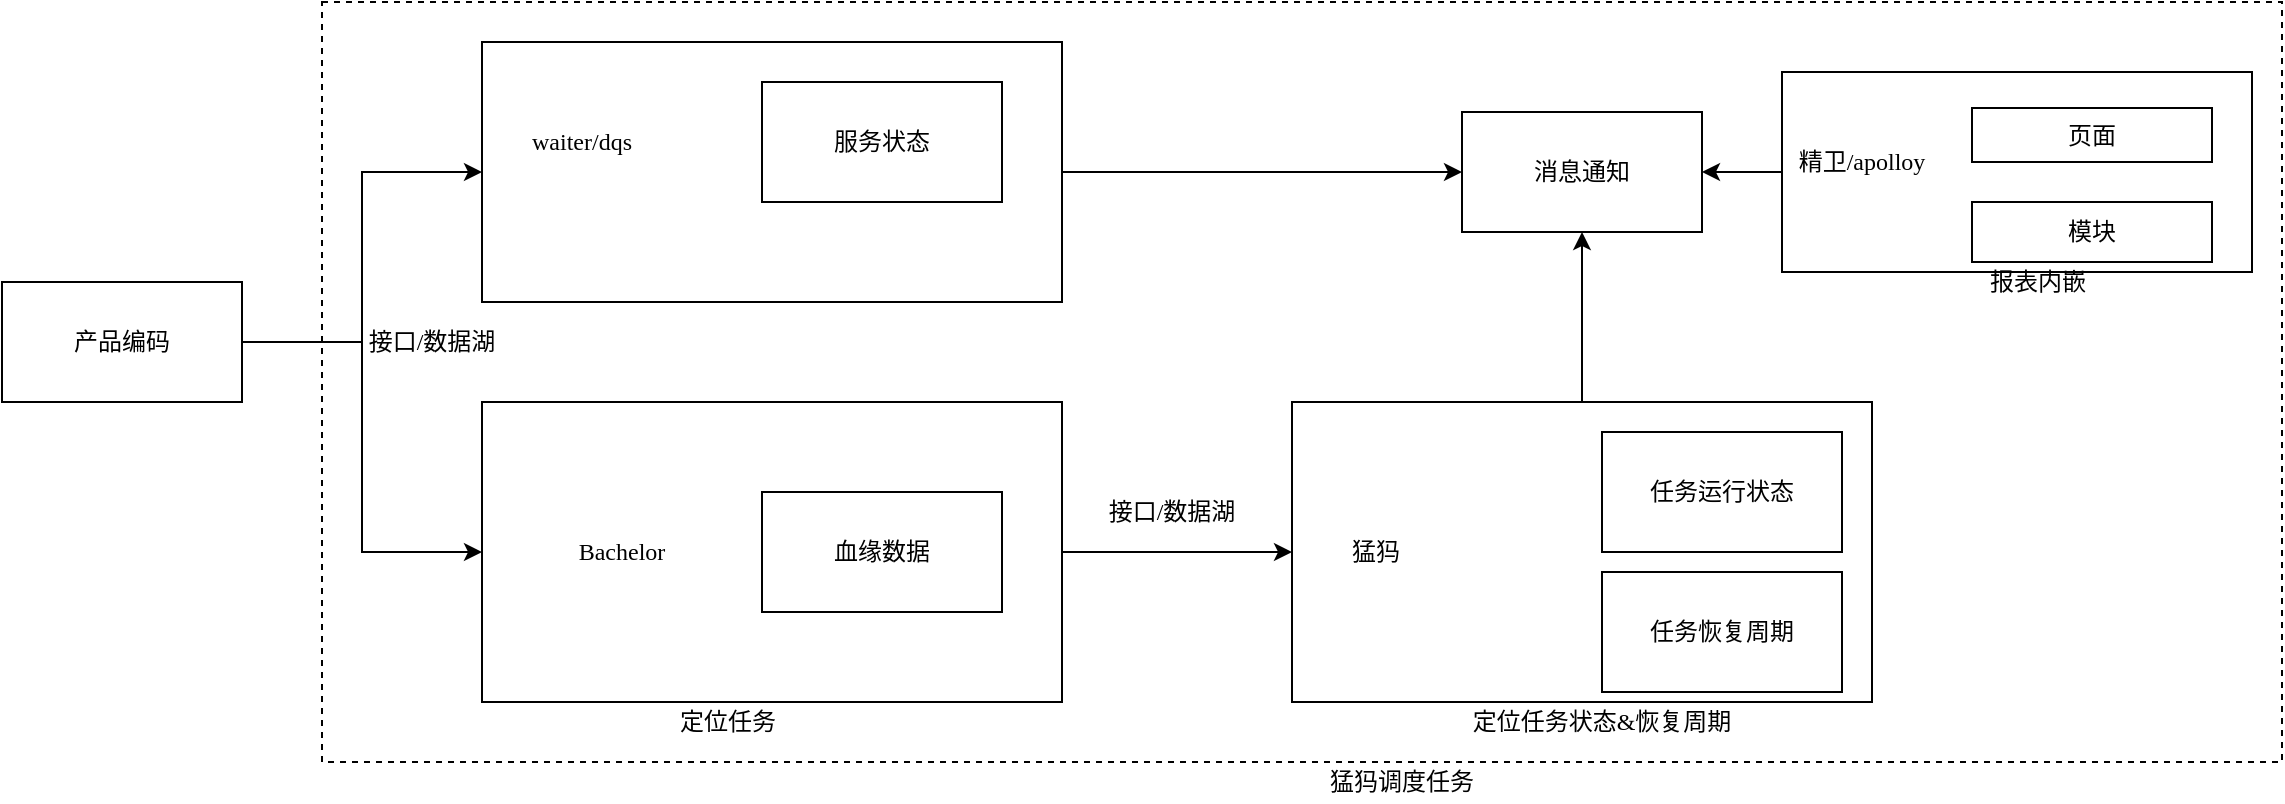 <mxfile version="22.1.12" type="github">
  <diagram name="第 1 页" id="KkKqYq8ntRkavTfjJMW6">
    <mxGraphModel dx="1594" dy="824" grid="1" gridSize="10" guides="1" tooltips="1" connect="1" arrows="1" fold="1" page="1" pageScale="1" pageWidth="827" pageHeight="1169" math="0" shadow="0">
      <root>
        <mxCell id="0" />
        <mxCell id="1" parent="0" />
        <mxCell id="EpLCG8jxDJ9j_rdvbxRa-1" value="" style="rounded=0;whiteSpace=wrap;html=1;dashed=1;fontFamily=微软雅黑;" parent="1" diagramCategory="general" diagramName="RoundedRectangle" vertex="1">
          <mxGeometry x="220" y="30" width="980" height="380" as="geometry" />
        </mxCell>
        <mxCell id="EpLCG8jxDJ9j_rdvbxRa-2" style="edgeStyle=orthogonalEdgeStyle;rounded=0;orthogonalLoop=1;jettySize=auto;html=1;exitX=0.5;exitY=0;exitDx=0;exitDy=0;entryX=0.5;entryY=1;entryDx=0;entryDy=0;fontFamily=微软雅黑;" parent="1" source="EpLCG8jxDJ9j_rdvbxRa-3" target="EpLCG8jxDJ9j_rdvbxRa-18" edge="1">
          <mxGeometry relative="1" as="geometry" />
        </mxCell>
        <mxCell id="EpLCG8jxDJ9j_rdvbxRa-3" value="" style="rounded=0;whiteSpace=wrap;html=1;fontFamily=微软雅黑;" parent="1" diagramCategory="general" diagramName="Rectangle" vertex="1">
          <mxGeometry x="705" y="230" width="290" height="150" as="geometry" />
        </mxCell>
        <mxCell id="EpLCG8jxDJ9j_rdvbxRa-4" style="edgeStyle=orthogonalEdgeStyle;rounded=0;orthogonalLoop=1;jettySize=auto;html=1;exitX=1;exitY=0.5;exitDx=0;exitDy=0;entryX=0;entryY=0.5;entryDx=0;entryDy=0;fontFamily=微软雅黑;" parent="1" source="EpLCG8jxDJ9j_rdvbxRa-5" target="EpLCG8jxDJ9j_rdvbxRa-3" edge="1">
          <mxGeometry relative="1" as="geometry" />
        </mxCell>
        <mxCell id="EpLCG8jxDJ9j_rdvbxRa-5" value="" style="rounded=0;whiteSpace=wrap;html=1;fontFamily=微软雅黑;" parent="1" diagramCategory="general" diagramName="Rectangle" vertex="1">
          <mxGeometry x="300" y="230" width="290" height="150" as="geometry" />
        </mxCell>
        <mxCell id="EpLCG8jxDJ9j_rdvbxRa-6" value="血缘数据" style="rounded=0;whiteSpace=wrap;html=1;fontFamily=微软雅黑;" parent="1" diagramCategory="general" diagramName="RoundedRectangle" vertex="1">
          <mxGeometry x="440" y="275" width="120" height="60" as="geometry" />
        </mxCell>
        <mxCell id="EpLCG8jxDJ9j_rdvbxRa-7" value="任务运行状态" style="rounded=0;whiteSpace=wrap;html=1;fontFamily=微软雅黑;" parent="1" diagramCategory="general" diagramName="RoundedRectangle" vertex="1">
          <mxGeometry x="860" y="245" width="120" height="60" as="geometry" />
        </mxCell>
        <mxCell id="EpLCG8jxDJ9j_rdvbxRa-8" value="Bachelor" style="text;html=1;strokeColor=none;fillColor=none;align=center;verticalAlign=middle;whiteSpace=wrap;rounded=0;fontFamily=微软雅黑;" parent="1" diagramCategory="general" diagramName="text" vertex="1">
          <mxGeometry x="350" y="295" width="40" height="20" as="geometry" />
        </mxCell>
        <mxCell id="EpLCG8jxDJ9j_rdvbxRa-9" value="猛犸" style="text;html=1;strokeColor=none;fillColor=none;align=center;verticalAlign=middle;whiteSpace=wrap;rounded=0;fontFamily=微软雅黑;" parent="1" diagramCategory="general" diagramName="text" vertex="1">
          <mxGeometry x="727" y="295" width="40" height="20" as="geometry" />
        </mxCell>
        <mxCell id="EpLCG8jxDJ9j_rdvbxRa-10" value="任务恢复周期" style="rounded=0;whiteSpace=wrap;html=1;fontFamily=微软雅黑;" parent="1" diagramCategory="general" diagramName="RoundedRectangle" vertex="1">
          <mxGeometry x="860" y="315" width="120" height="60" as="geometry" />
        </mxCell>
        <mxCell id="EpLCG8jxDJ9j_rdvbxRa-11" style="edgeStyle=orthogonalEdgeStyle;rounded=0;orthogonalLoop=1;jettySize=auto;html=1;exitX=1;exitY=0.5;exitDx=0;exitDy=0;fontFamily=微软雅黑;" parent="1" source="EpLCG8jxDJ9j_rdvbxRa-13" target="EpLCG8jxDJ9j_rdvbxRa-5" edge="1">
          <mxGeometry relative="1" as="geometry" />
        </mxCell>
        <mxCell id="EpLCG8jxDJ9j_rdvbxRa-12" style="edgeStyle=orthogonalEdgeStyle;rounded=0;orthogonalLoop=1;jettySize=auto;html=1;exitX=1;exitY=0.5;exitDx=0;exitDy=0;fontFamily=微软雅黑;" parent="1" source="EpLCG8jxDJ9j_rdvbxRa-13" target="EpLCG8jxDJ9j_rdvbxRa-21" edge="1">
          <mxGeometry relative="1" as="geometry" />
        </mxCell>
        <mxCell id="EpLCG8jxDJ9j_rdvbxRa-13" value="产品编码" style="rounded=0;whiteSpace=wrap;html=1;fontFamily=微软雅黑;" parent="1" diagramCategory="general" diagramName="RoundedRectangle" vertex="1">
          <mxGeometry x="60" y="170" width="120" height="60" as="geometry" />
        </mxCell>
        <mxCell id="EpLCG8jxDJ9j_rdvbxRa-14" value="定位任务" style="text;html=1;strokeColor=none;fillColor=none;align=center;verticalAlign=middle;whiteSpace=wrap;rounded=0;fontFamily=微软雅黑;" parent="1" diagramCategory="general" diagramName="text" vertex="1">
          <mxGeometry x="390" y="380" width="66" height="20" as="geometry" />
        </mxCell>
        <mxCell id="EpLCG8jxDJ9j_rdvbxRa-15" value="接口/数据湖" style="text;html=1;strokeColor=none;fillColor=none;align=center;verticalAlign=middle;whiteSpace=wrap;rounded=0;fontFamily=微软雅黑;" parent="1" diagramCategory="general" diagramName="text" vertex="1">
          <mxGeometry x="610" y="275" width="70" height="20" as="geometry" />
        </mxCell>
        <mxCell id="EpLCG8jxDJ9j_rdvbxRa-16" value="定位任务状态&amp;amp;恢复周期" style="text;html=1;strokeColor=none;fillColor=none;align=center;verticalAlign=middle;whiteSpace=wrap;rounded=0;fontFamily=微软雅黑;" parent="1" diagramCategory="general" diagramName="text" vertex="1">
          <mxGeometry x="790" y="380" width="140" height="20" as="geometry" />
        </mxCell>
        <mxCell id="EpLCG8jxDJ9j_rdvbxRa-17" value="接口/数据湖" style="text;html=1;strokeColor=none;fillColor=none;align=center;verticalAlign=middle;whiteSpace=wrap;rounded=0;fontFamily=微软雅黑;" parent="1" diagramCategory="general" diagramName="text" vertex="1">
          <mxGeometry x="240" y="190" width="70" height="20" as="geometry" />
        </mxCell>
        <mxCell id="EpLCG8jxDJ9j_rdvbxRa-18" value="消息通知" style="rounded=0;whiteSpace=wrap;html=1;fontFamily=微软雅黑;" parent="1" diagramCategory="general" diagramName="RoundedRectangle" vertex="1">
          <mxGeometry x="790" y="85" width="120" height="60" as="geometry" />
        </mxCell>
        <mxCell id="EpLCG8jxDJ9j_rdvbxRa-19" value="猛犸调度任务" style="text;html=1;strokeColor=none;fillColor=none;align=center;verticalAlign=middle;whiteSpace=wrap;rounded=0;dashed=1;fontFamily=微软雅黑;" parent="1" diagramCategory="general" diagramName="text" vertex="1">
          <mxGeometry x="690" y="410" width="140" height="20" as="geometry" />
        </mxCell>
        <mxCell id="EpLCG8jxDJ9j_rdvbxRa-20" style="edgeStyle=orthogonalEdgeStyle;rounded=0;orthogonalLoop=1;jettySize=auto;html=1;exitX=1;exitY=0.5;exitDx=0;exitDy=0;entryX=0;entryY=0.5;entryDx=0;entryDy=0;fontFamily=微软雅黑;" parent="1" source="EpLCG8jxDJ9j_rdvbxRa-21" target="EpLCG8jxDJ9j_rdvbxRa-18" edge="1">
          <mxGeometry relative="1" as="geometry" />
        </mxCell>
        <mxCell id="EpLCG8jxDJ9j_rdvbxRa-21" value="" style="rounded=0;whiteSpace=wrap;html=1;fontFamily=微软雅黑;" parent="1" diagramCategory="general" diagramName="Rectangle" vertex="1">
          <mxGeometry x="300" y="50" width="290" height="130" as="geometry" />
        </mxCell>
        <mxCell id="EpLCG8jxDJ9j_rdvbxRa-22" value="waiter/dqs" style="text;html=1;strokeColor=none;fillColor=none;align=center;verticalAlign=middle;whiteSpace=wrap;rounded=0;fontFamily=微软雅黑;" parent="1" diagramCategory="general" diagramName="text" vertex="1">
          <mxGeometry x="320" y="90" width="60" height="20" as="geometry" />
        </mxCell>
        <mxCell id="EpLCG8jxDJ9j_rdvbxRa-23" value="服务状态" style="rounded=0;whiteSpace=wrap;html=1;fontFamily=微软雅黑;" parent="1" diagramCategory="general" diagramName="RoundedRectangle" vertex="1">
          <mxGeometry x="440" y="70" width="120" height="60" as="geometry" />
        </mxCell>
        <mxCell id="EpLCG8jxDJ9j_rdvbxRa-24" style="edgeStyle=orthogonalEdgeStyle;rounded=0;orthogonalLoop=1;jettySize=auto;html=1;exitX=0;exitY=0.5;exitDx=0;exitDy=0;fontFamily=微软雅黑;" parent="1" source="EpLCG8jxDJ9j_rdvbxRa-25" target="EpLCG8jxDJ9j_rdvbxRa-18" edge="1">
          <mxGeometry relative="1" as="geometry" />
        </mxCell>
        <mxCell id="EpLCG8jxDJ9j_rdvbxRa-25" value="" style="rounded=0;whiteSpace=wrap;html=1;fontFamily=微软雅黑;" parent="1" diagramCategory="general" diagramName="Rectangle" vertex="1">
          <mxGeometry x="950" y="65" width="235" height="100" as="geometry" />
        </mxCell>
        <mxCell id="EpLCG8jxDJ9j_rdvbxRa-26" value="页面" style="rounded=0;whiteSpace=wrap;html=1;fontFamily=微软雅黑;" parent="1" diagramCategory="general" diagramName="RoundedRectangle" vertex="1">
          <mxGeometry x="1045" y="83" width="120" height="27" as="geometry" />
        </mxCell>
        <mxCell id="EpLCG8jxDJ9j_rdvbxRa-27" value="模块" style="rounded=0;whiteSpace=wrap;html=1;fontFamily=微软雅黑;" parent="1" diagramCategory="general" diagramName="RoundedRectangle" vertex="1">
          <mxGeometry x="1045" y="130" width="120" height="30" as="geometry" />
        </mxCell>
        <mxCell id="EpLCG8jxDJ9j_rdvbxRa-28" value="精卫/apolloy" style="text;html=1;strokeColor=none;fillColor=none;align=center;verticalAlign=middle;whiteSpace=wrap;rounded=0;fontFamily=微软雅黑;" parent="1" diagramCategory="general" diagramName="text" vertex="1">
          <mxGeometry x="950" y="100" width="80" height="20" as="geometry" />
        </mxCell>
        <mxCell id="EpLCG8jxDJ9j_rdvbxRa-29" value="报表内嵌" style="text;html=1;strokeColor=none;fillColor=none;align=center;verticalAlign=middle;whiteSpace=wrap;rounded=0;fontFamily=微软雅黑;" parent="1" diagramCategory="general" diagramName="text" vertex="1">
          <mxGeometry x="1045" y="160" width="66" height="20" as="geometry" />
        </mxCell>
      </root>
    </mxGraphModel>
  </diagram>
</mxfile>
